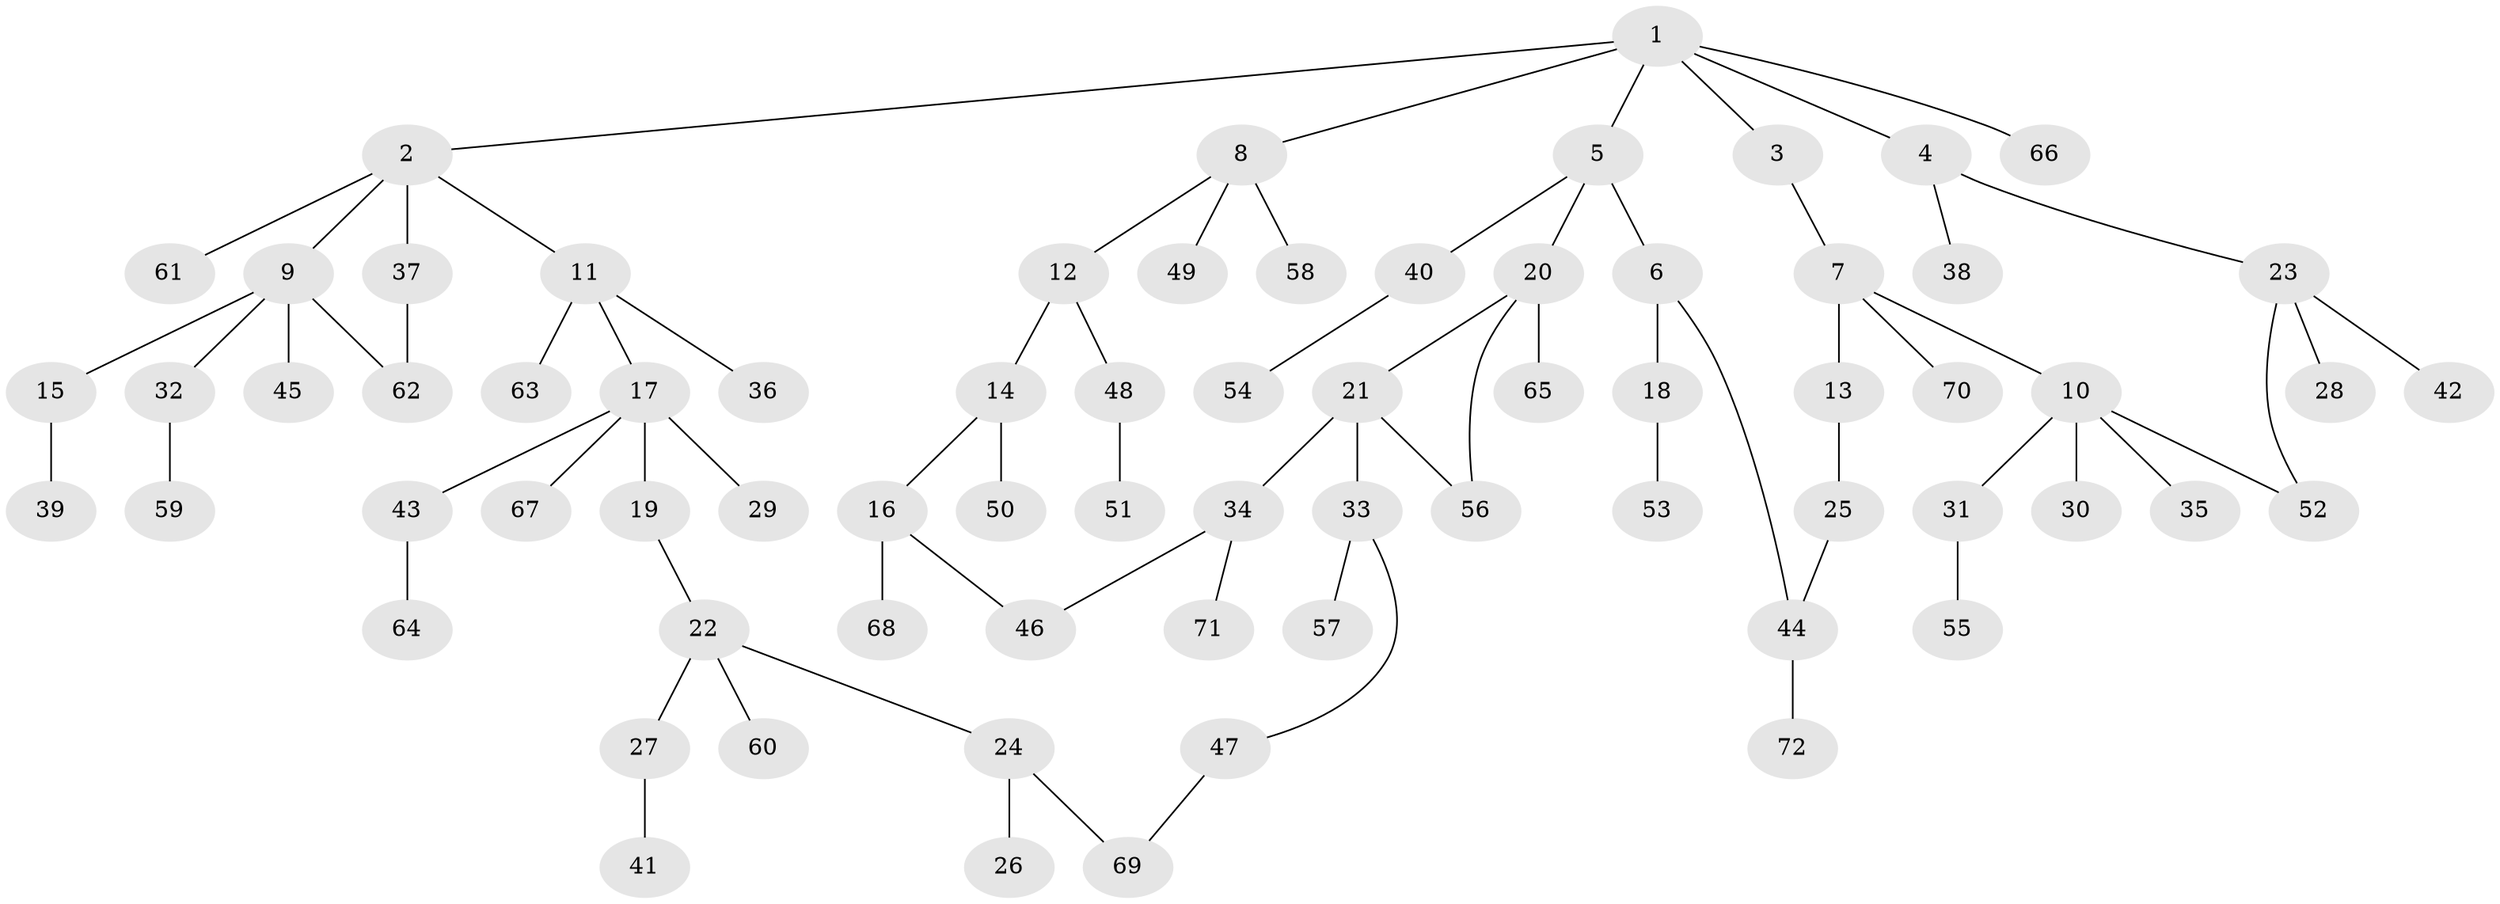 // coarse degree distribution, {14: 0.027777777777777776, 2: 0.3333333333333333, 4: 0.08333333333333333, 3: 0.1111111111111111, 5: 0.027777777777777776, 1: 0.4166666666666667}
// Generated by graph-tools (version 1.1) at 2025/16/03/04/25 18:16:59]
// undirected, 72 vertices, 77 edges
graph export_dot {
graph [start="1"]
  node [color=gray90,style=filled];
  1;
  2;
  3;
  4;
  5;
  6;
  7;
  8;
  9;
  10;
  11;
  12;
  13;
  14;
  15;
  16;
  17;
  18;
  19;
  20;
  21;
  22;
  23;
  24;
  25;
  26;
  27;
  28;
  29;
  30;
  31;
  32;
  33;
  34;
  35;
  36;
  37;
  38;
  39;
  40;
  41;
  42;
  43;
  44;
  45;
  46;
  47;
  48;
  49;
  50;
  51;
  52;
  53;
  54;
  55;
  56;
  57;
  58;
  59;
  60;
  61;
  62;
  63;
  64;
  65;
  66;
  67;
  68;
  69;
  70;
  71;
  72;
  1 -- 2;
  1 -- 3;
  1 -- 4;
  1 -- 5;
  1 -- 8;
  1 -- 66;
  2 -- 9;
  2 -- 11;
  2 -- 37;
  2 -- 61;
  3 -- 7;
  4 -- 23;
  4 -- 38;
  5 -- 6;
  5 -- 20;
  5 -- 40;
  6 -- 18;
  6 -- 44;
  7 -- 10;
  7 -- 13;
  7 -- 70;
  8 -- 12;
  8 -- 49;
  8 -- 58;
  9 -- 15;
  9 -- 32;
  9 -- 45;
  9 -- 62;
  10 -- 30;
  10 -- 31;
  10 -- 35;
  10 -- 52;
  11 -- 17;
  11 -- 36;
  11 -- 63;
  12 -- 14;
  12 -- 48;
  13 -- 25;
  14 -- 16;
  14 -- 50;
  15 -- 39;
  16 -- 46;
  16 -- 68;
  17 -- 19;
  17 -- 29;
  17 -- 43;
  17 -- 67;
  18 -- 53;
  19 -- 22;
  20 -- 21;
  20 -- 65;
  20 -- 56;
  21 -- 33;
  21 -- 34;
  21 -- 56;
  22 -- 24;
  22 -- 27;
  22 -- 60;
  23 -- 28;
  23 -- 42;
  23 -- 52;
  24 -- 26;
  24 -- 69;
  25 -- 44;
  27 -- 41;
  31 -- 55;
  32 -- 59;
  33 -- 47;
  33 -- 57;
  34 -- 71;
  34 -- 46;
  37 -- 62;
  40 -- 54;
  43 -- 64;
  44 -- 72;
  47 -- 69;
  48 -- 51;
}

